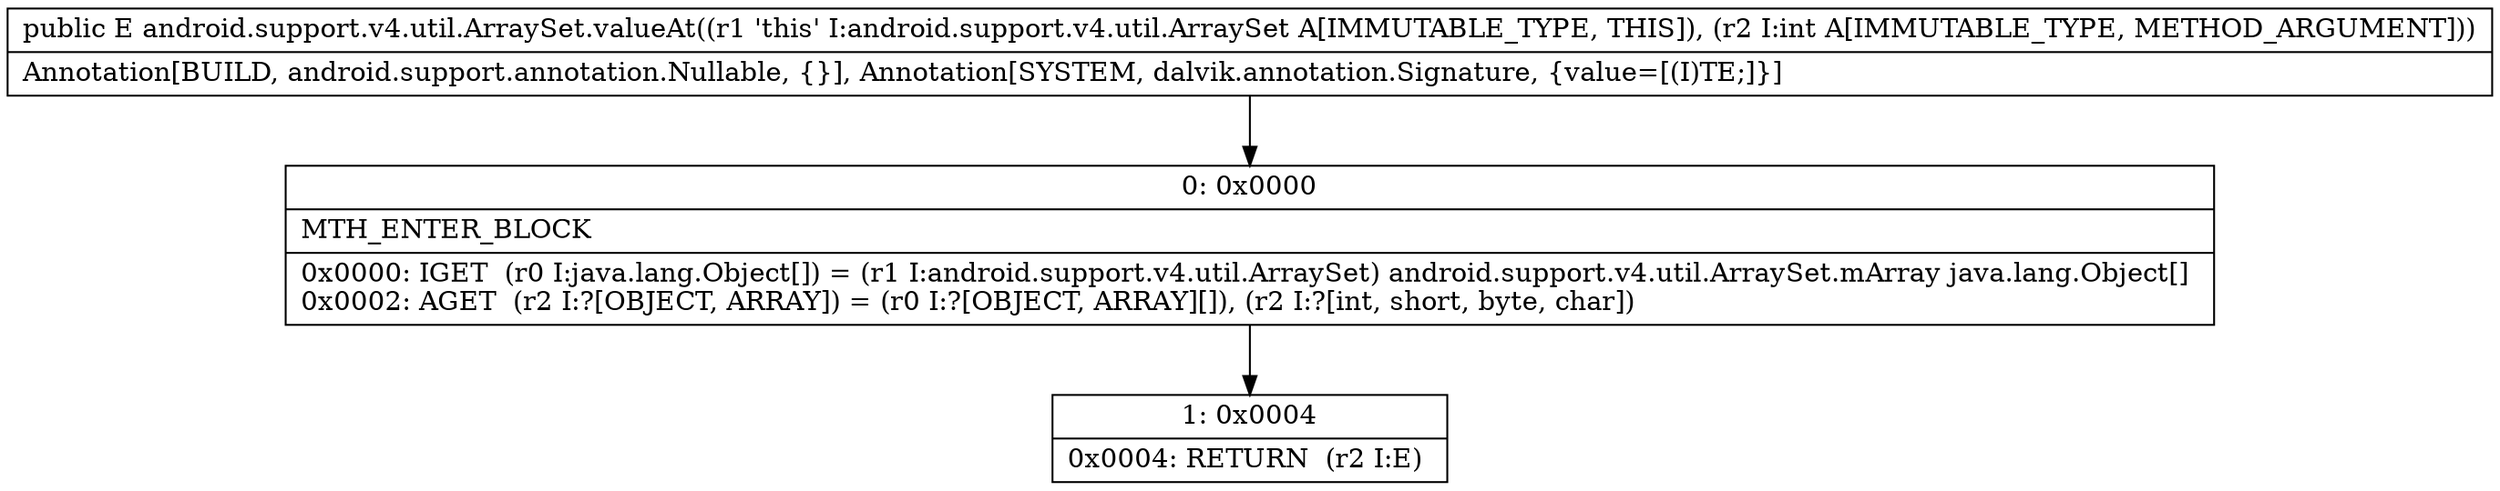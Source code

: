 digraph "CFG forandroid.support.v4.util.ArraySet.valueAt(I)Ljava\/lang\/Object;" {
Node_0 [shape=record,label="{0\:\ 0x0000|MTH_ENTER_BLOCK\l|0x0000: IGET  (r0 I:java.lang.Object[]) = (r1 I:android.support.v4.util.ArraySet) android.support.v4.util.ArraySet.mArray java.lang.Object[] \l0x0002: AGET  (r2 I:?[OBJECT, ARRAY]) = (r0 I:?[OBJECT, ARRAY][]), (r2 I:?[int, short, byte, char]) \l}"];
Node_1 [shape=record,label="{1\:\ 0x0004|0x0004: RETURN  (r2 I:E) \l}"];
MethodNode[shape=record,label="{public E android.support.v4.util.ArraySet.valueAt((r1 'this' I:android.support.v4.util.ArraySet A[IMMUTABLE_TYPE, THIS]), (r2 I:int A[IMMUTABLE_TYPE, METHOD_ARGUMENT]))  | Annotation[BUILD, android.support.annotation.Nullable, \{\}], Annotation[SYSTEM, dalvik.annotation.Signature, \{value=[(I)TE;]\}]\l}"];
MethodNode -> Node_0;
Node_0 -> Node_1;
}

